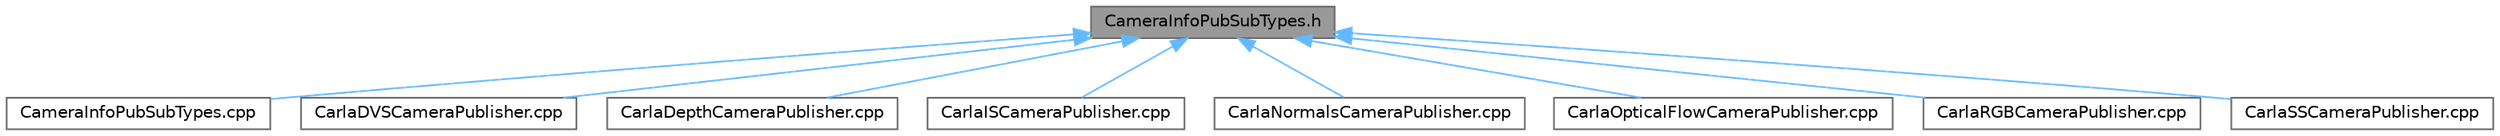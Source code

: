 digraph "CameraInfoPubSubTypes.h"
{
 // INTERACTIVE_SVG=YES
 // LATEX_PDF_SIZE
  bgcolor="transparent";
  edge [fontname=Helvetica,fontsize=10,labelfontname=Helvetica,labelfontsize=10];
  node [fontname=Helvetica,fontsize=10,shape=box,height=0.2,width=0.4];
  Node1 [id="Node000001",label="CameraInfoPubSubTypes.h",height=0.2,width=0.4,color="gray40", fillcolor="grey60", style="filled", fontcolor="black",tooltip=" "];
  Node1 -> Node2 [id="edge1_Node000001_Node000002",dir="back",color="steelblue1",style="solid",tooltip=" "];
  Node2 [id="Node000002",label="CameraInfoPubSubTypes.cpp",height=0.2,width=0.4,color="grey40", fillcolor="white", style="filled",URL="$d6/d4c/CameraInfoPubSubTypes_8cpp.html",tooltip=" "];
  Node1 -> Node3 [id="edge2_Node000001_Node000003",dir="back",color="steelblue1",style="solid",tooltip=" "];
  Node3 [id="Node000003",label="CarlaDVSCameraPublisher.cpp",height=0.2,width=0.4,color="grey40", fillcolor="white", style="filled",URL="$d5/dc5/CarlaDVSCameraPublisher_8cpp.html",tooltip=" "];
  Node1 -> Node4 [id="edge3_Node000001_Node000004",dir="back",color="steelblue1",style="solid",tooltip=" "];
  Node4 [id="Node000004",label="CarlaDepthCameraPublisher.cpp",height=0.2,width=0.4,color="grey40", fillcolor="white", style="filled",URL="$df/d25/CarlaDepthCameraPublisher_8cpp.html",tooltip=" "];
  Node1 -> Node5 [id="edge4_Node000001_Node000005",dir="back",color="steelblue1",style="solid",tooltip=" "];
  Node5 [id="Node000005",label="CarlaISCameraPublisher.cpp",height=0.2,width=0.4,color="grey40", fillcolor="white", style="filled",URL="$dc/d01/CarlaISCameraPublisher_8cpp.html",tooltip=" "];
  Node1 -> Node6 [id="edge5_Node000001_Node000006",dir="back",color="steelblue1",style="solid",tooltip=" "];
  Node6 [id="Node000006",label="CarlaNormalsCameraPublisher.cpp",height=0.2,width=0.4,color="grey40", fillcolor="white", style="filled",URL="$dc/d96/CarlaNormalsCameraPublisher_8cpp.html",tooltip=" "];
  Node1 -> Node7 [id="edge6_Node000001_Node000007",dir="back",color="steelblue1",style="solid",tooltip=" "];
  Node7 [id="Node000007",label="CarlaOpticalFlowCameraPublisher.cpp",height=0.2,width=0.4,color="grey40", fillcolor="white", style="filled",URL="$db/de9/CarlaOpticalFlowCameraPublisher_8cpp.html",tooltip=" "];
  Node1 -> Node8 [id="edge7_Node000001_Node000008",dir="back",color="steelblue1",style="solid",tooltip=" "];
  Node8 [id="Node000008",label="CarlaRGBCameraPublisher.cpp",height=0.2,width=0.4,color="grey40", fillcolor="white", style="filled",URL="$db/d7c/CarlaRGBCameraPublisher_8cpp.html",tooltip=" "];
  Node1 -> Node9 [id="edge8_Node000001_Node000009",dir="back",color="steelblue1",style="solid",tooltip=" "];
  Node9 [id="Node000009",label="CarlaSSCameraPublisher.cpp",height=0.2,width=0.4,color="grey40", fillcolor="white", style="filled",URL="$d3/df7/CarlaSSCameraPublisher_8cpp.html",tooltip=" "];
}

